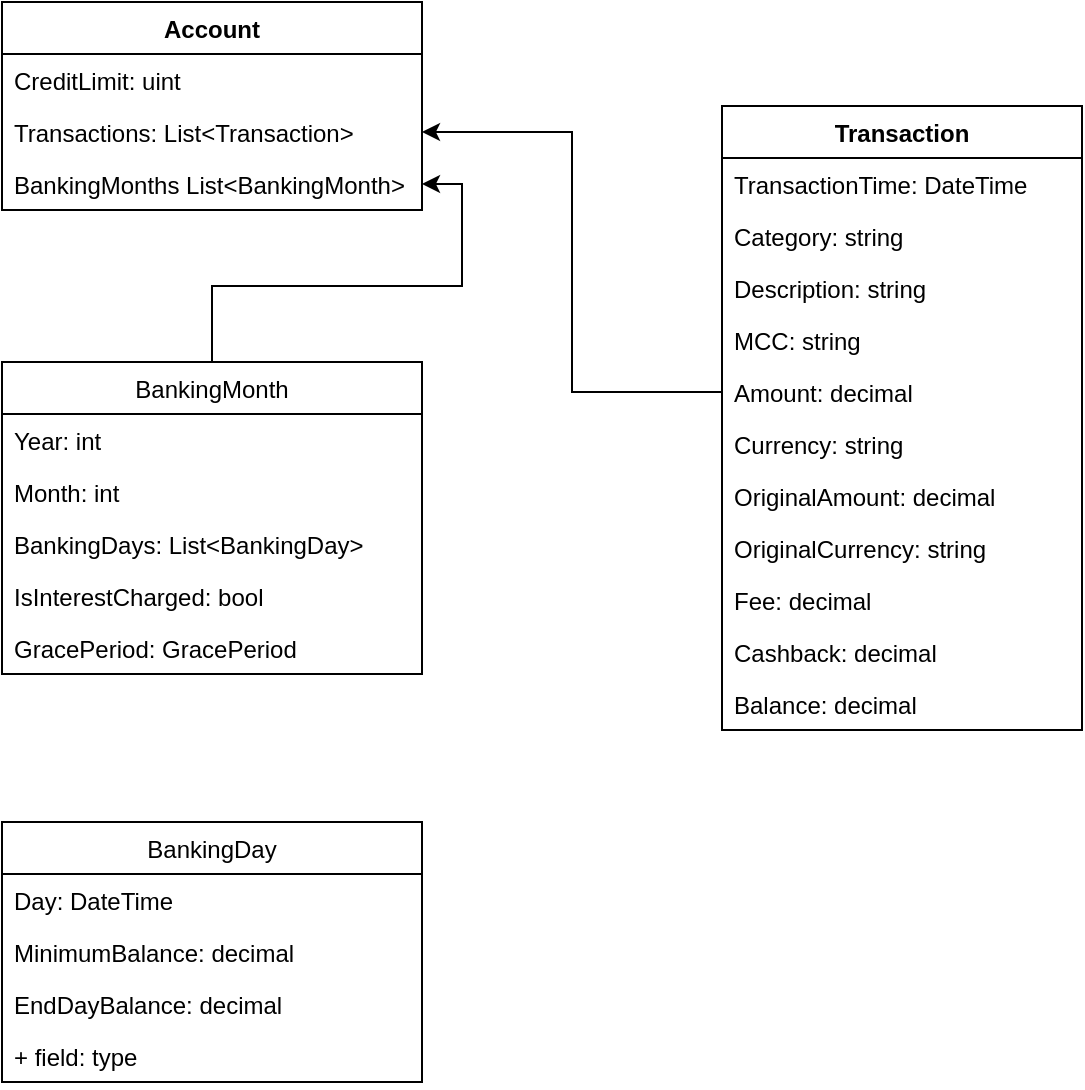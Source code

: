 <mxfile version="20.2.3" type="github">
  <diagram id="C5RBs43oDa-KdzZeNtuy" name="Page-1">
    <mxGraphModel dx="981" dy="526" grid="1" gridSize="10" guides="1" tooltips="1" connect="1" arrows="1" fold="1" page="1" pageScale="1" pageWidth="827" pageHeight="1169" math="0" shadow="0">
      <root>
        <mxCell id="WIyWlLk6GJQsqaUBKTNV-0" />
        <mxCell id="WIyWlLk6GJQsqaUBKTNV-1" parent="WIyWlLk6GJQsqaUBKTNV-0" />
        <object label="Account" dfsfds="dfdfd" id="PY5nuk0INzS1up36J2bt-0">
          <mxCell style="swimlane;fontStyle=1;align=center;verticalAlign=top;childLayout=stackLayout;horizontal=1;startSize=26;horizontalStack=0;resizeParent=1;resizeParentMax=0;resizeLast=0;collapsible=1;marginBottom=0;" vertex="1" parent="WIyWlLk6GJQsqaUBKTNV-1">
            <mxGeometry x="110" y="90" width="210" height="104" as="geometry">
              <mxRectangle x="130" y="560" width="90" height="30" as="alternateBounds" />
            </mxGeometry>
          </mxCell>
        </object>
        <mxCell id="PY5nuk0INzS1up36J2bt-1" value="CreditLimit: uint" style="text;strokeColor=none;fillColor=none;align=left;verticalAlign=top;spacingLeft=4;spacingRight=4;overflow=hidden;rotatable=0;points=[[0,0.5],[1,0.5]];portConstraint=eastwest;" vertex="1" parent="PY5nuk0INzS1up36J2bt-0">
          <mxGeometry y="26" width="210" height="26" as="geometry" />
        </mxCell>
        <mxCell id="PY5nuk0INzS1up36J2bt-10" value="Transactions: List&lt;Transaction&gt;" style="text;strokeColor=none;fillColor=none;align=left;verticalAlign=top;spacingLeft=4;spacingRight=4;overflow=hidden;rotatable=0;points=[[0,0.5],[1,0.5]];portConstraint=eastwest;" vertex="1" parent="PY5nuk0INzS1up36J2bt-0">
          <mxGeometry y="52" width="210" height="26" as="geometry" />
        </mxCell>
        <mxCell id="PY5nuk0INzS1up36J2bt-11" value="BankingMonths List&lt;BankingMonth&gt;" style="text;strokeColor=none;fillColor=none;align=left;verticalAlign=top;spacingLeft=4;spacingRight=4;overflow=hidden;rotatable=0;points=[[0,0.5],[1,0.5]];portConstraint=eastwest;" vertex="1" parent="PY5nuk0INzS1up36J2bt-0">
          <mxGeometry y="78" width="210" height="26" as="geometry" />
        </mxCell>
        <mxCell id="PY5nuk0INzS1up36J2bt-12" value="Transaction" style="swimlane;fontStyle=1;childLayout=stackLayout;horizontal=1;startSize=26;fillColor=none;horizontalStack=0;resizeParent=1;resizeParentMax=0;resizeLast=0;collapsible=1;marginBottom=0;" vertex="1" parent="WIyWlLk6GJQsqaUBKTNV-1">
          <mxGeometry x="470" y="142" width="180" height="312" as="geometry" />
        </mxCell>
        <mxCell id="PY5nuk0INzS1up36J2bt-13" value="TransactionTime: DateTime    " style="text;strokeColor=none;fillColor=none;align=left;verticalAlign=top;spacingLeft=4;spacingRight=4;overflow=hidden;rotatable=0;points=[[0,0.5],[1,0.5]];portConstraint=eastwest;" vertex="1" parent="PY5nuk0INzS1up36J2bt-12">
          <mxGeometry y="26" width="180" height="26" as="geometry" />
        </mxCell>
        <mxCell id="PY5nuk0INzS1up36J2bt-14" value="Category: string" style="text;strokeColor=none;fillColor=none;align=left;verticalAlign=top;spacingLeft=4;spacingRight=4;overflow=hidden;rotatable=0;points=[[0,0.5],[1,0.5]];portConstraint=eastwest;" vertex="1" parent="PY5nuk0INzS1up36J2bt-12">
          <mxGeometry y="52" width="180" height="26" as="geometry" />
        </mxCell>
        <mxCell id="PY5nuk0INzS1up36J2bt-15" value="Description: string" style="text;strokeColor=none;fillColor=none;align=left;verticalAlign=top;spacingLeft=4;spacingRight=4;overflow=hidden;rotatable=0;points=[[0,0.5],[1,0.5]];portConstraint=eastwest;" vertex="1" parent="PY5nuk0INzS1up36J2bt-12">
          <mxGeometry y="78" width="180" height="26" as="geometry" />
        </mxCell>
        <mxCell id="PY5nuk0INzS1up36J2bt-24" value="MCC: string" style="text;strokeColor=none;fillColor=none;align=left;verticalAlign=top;spacingLeft=4;spacingRight=4;overflow=hidden;rotatable=0;points=[[0,0.5],[1,0.5]];portConstraint=eastwest;" vertex="1" parent="PY5nuk0INzS1up36J2bt-12">
          <mxGeometry y="104" width="180" height="26" as="geometry" />
        </mxCell>
        <mxCell id="PY5nuk0INzS1up36J2bt-25" value="Amount: decimal" style="text;strokeColor=none;fillColor=none;align=left;verticalAlign=top;spacingLeft=4;spacingRight=4;overflow=hidden;rotatable=0;points=[[0,0.5],[1,0.5]];portConstraint=eastwest;" vertex="1" parent="PY5nuk0INzS1up36J2bt-12">
          <mxGeometry y="130" width="180" height="26" as="geometry" />
        </mxCell>
        <mxCell id="PY5nuk0INzS1up36J2bt-26" value="Currency: string" style="text;strokeColor=none;fillColor=none;align=left;verticalAlign=top;spacingLeft=4;spacingRight=4;overflow=hidden;rotatable=0;points=[[0,0.5],[1,0.5]];portConstraint=eastwest;" vertex="1" parent="PY5nuk0INzS1up36J2bt-12">
          <mxGeometry y="156" width="180" height="26" as="geometry" />
        </mxCell>
        <mxCell id="PY5nuk0INzS1up36J2bt-27" value="OriginalAmount: decimal" style="text;strokeColor=none;fillColor=none;align=left;verticalAlign=top;spacingLeft=4;spacingRight=4;overflow=hidden;rotatable=0;points=[[0,0.5],[1,0.5]];portConstraint=eastwest;" vertex="1" parent="PY5nuk0INzS1up36J2bt-12">
          <mxGeometry y="182" width="180" height="26" as="geometry" />
        </mxCell>
        <mxCell id="PY5nuk0INzS1up36J2bt-28" value="OriginalCurrency: string" style="text;strokeColor=none;fillColor=none;align=left;verticalAlign=top;spacingLeft=4;spacingRight=4;overflow=hidden;rotatable=0;points=[[0,0.5],[1,0.5]];portConstraint=eastwest;" vertex="1" parent="PY5nuk0INzS1up36J2bt-12">
          <mxGeometry y="208" width="180" height="26" as="geometry" />
        </mxCell>
        <mxCell id="PY5nuk0INzS1up36J2bt-29" value="Fee: decimal" style="text;strokeColor=none;fillColor=none;align=left;verticalAlign=top;spacingLeft=4;spacingRight=4;overflow=hidden;rotatable=0;points=[[0,0.5],[1,0.5]];portConstraint=eastwest;" vertex="1" parent="PY5nuk0INzS1up36J2bt-12">
          <mxGeometry y="234" width="180" height="26" as="geometry" />
        </mxCell>
        <mxCell id="PY5nuk0INzS1up36J2bt-30" value="Cashback: decimal" style="text;strokeColor=none;fillColor=none;align=left;verticalAlign=top;spacingLeft=4;spacingRight=4;overflow=hidden;rotatable=0;points=[[0,0.5],[1,0.5]];portConstraint=eastwest;" vertex="1" parent="PY5nuk0INzS1up36J2bt-12">
          <mxGeometry y="260" width="180" height="26" as="geometry" />
        </mxCell>
        <mxCell id="PY5nuk0INzS1up36J2bt-31" value="Balance: decimal" style="text;strokeColor=none;fillColor=none;align=left;verticalAlign=top;spacingLeft=4;spacingRight=4;overflow=hidden;rotatable=0;points=[[0,0.5],[1,0.5]];portConstraint=eastwest;" vertex="1" parent="PY5nuk0INzS1up36J2bt-12">
          <mxGeometry y="286" width="180" height="26" as="geometry" />
        </mxCell>
        <mxCell id="PY5nuk0INzS1up36J2bt-41" value="" style="edgeStyle=orthogonalEdgeStyle;rounded=0;orthogonalLoop=1;jettySize=auto;html=1;" edge="1" parent="WIyWlLk6GJQsqaUBKTNV-1" source="PY5nuk0INzS1up36J2bt-35" target="PY5nuk0INzS1up36J2bt-11">
          <mxGeometry relative="1" as="geometry" />
        </mxCell>
        <mxCell id="PY5nuk0INzS1up36J2bt-35" value="BankingMonth" style="swimlane;fontStyle=0;childLayout=stackLayout;horizontal=1;startSize=26;fillColor=none;horizontalStack=0;resizeParent=1;resizeParentMax=0;resizeLast=0;collapsible=1;marginBottom=0;" vertex="1" parent="WIyWlLk6GJQsqaUBKTNV-1">
          <mxGeometry x="110" y="270" width="210" height="156" as="geometry" />
        </mxCell>
        <mxCell id="PY5nuk0INzS1up36J2bt-66" value="Year: int" style="text;strokeColor=none;fillColor=none;align=left;verticalAlign=top;spacingLeft=4;spacingRight=4;overflow=hidden;rotatable=0;points=[[0,0.5],[1,0.5]];portConstraint=eastwest;" vertex="1" parent="PY5nuk0INzS1up36J2bt-35">
          <mxGeometry y="26" width="210" height="26" as="geometry" />
        </mxCell>
        <mxCell id="PY5nuk0INzS1up36J2bt-65" value="Month: int" style="text;strokeColor=none;fillColor=none;align=left;verticalAlign=top;spacingLeft=4;spacingRight=4;overflow=hidden;rotatable=0;points=[[0,0.5],[1,0.5]];portConstraint=eastwest;" vertex="1" parent="PY5nuk0INzS1up36J2bt-35">
          <mxGeometry y="52" width="210" height="26" as="geometry" />
        </mxCell>
        <mxCell id="PY5nuk0INzS1up36J2bt-36" value="BankingDays: List&lt;BankingDay&gt;" style="text;strokeColor=none;fillColor=none;align=left;verticalAlign=top;spacingLeft=4;spacingRight=4;overflow=hidden;rotatable=0;points=[[0,0.5],[1,0.5]];portConstraint=eastwest;" vertex="1" parent="PY5nuk0INzS1up36J2bt-35">
          <mxGeometry y="78" width="210" height="26" as="geometry" />
        </mxCell>
        <mxCell id="PY5nuk0INzS1up36J2bt-37" value="IsInterestCharged: bool" style="text;strokeColor=none;fillColor=none;align=left;verticalAlign=top;spacingLeft=4;spacingRight=4;overflow=hidden;rotatable=0;points=[[0,0.5],[1,0.5]];portConstraint=eastwest;" vertex="1" parent="PY5nuk0INzS1up36J2bt-35">
          <mxGeometry y="104" width="210" height="26" as="geometry" />
        </mxCell>
        <mxCell id="PY5nuk0INzS1up36J2bt-38" value="GracePeriod: GracePeriod" style="text;strokeColor=none;fillColor=none;align=left;verticalAlign=top;spacingLeft=4;spacingRight=4;overflow=hidden;rotatable=0;points=[[0,0.5],[1,0.5]];portConstraint=eastwest;" vertex="1" parent="PY5nuk0INzS1up36J2bt-35">
          <mxGeometry y="130" width="210" height="26" as="geometry" />
        </mxCell>
        <mxCell id="PY5nuk0INzS1up36J2bt-60" style="edgeStyle=orthogonalEdgeStyle;rounded=0;orthogonalLoop=1;jettySize=auto;html=1;exitX=0;exitY=0.5;exitDx=0;exitDy=0;entryX=1;entryY=0.5;entryDx=0;entryDy=0;" edge="1" parent="WIyWlLk6GJQsqaUBKTNV-1" source="PY5nuk0INzS1up36J2bt-25" target="PY5nuk0INzS1up36J2bt-10">
          <mxGeometry relative="1" as="geometry" />
        </mxCell>
        <mxCell id="PY5nuk0INzS1up36J2bt-61" value="BankingDay" style="swimlane;fontStyle=0;childLayout=stackLayout;horizontal=1;startSize=26;fillColor=none;horizontalStack=0;resizeParent=1;resizeParentMax=0;resizeLast=0;collapsible=1;marginBottom=0;" vertex="1" parent="WIyWlLk6GJQsqaUBKTNV-1">
          <mxGeometry x="110" y="500" width="210" height="130" as="geometry" />
        </mxCell>
        <mxCell id="PY5nuk0INzS1up36J2bt-62" value="Day: DateTime" style="text;strokeColor=none;fillColor=none;align=left;verticalAlign=top;spacingLeft=4;spacingRight=4;overflow=hidden;rotatable=0;points=[[0,0.5],[1,0.5]];portConstraint=eastwest;" vertex="1" parent="PY5nuk0INzS1up36J2bt-61">
          <mxGeometry y="26" width="210" height="26" as="geometry" />
        </mxCell>
        <mxCell id="PY5nuk0INzS1up36J2bt-63" value="MinimumBalance: decimal" style="text;strokeColor=none;fillColor=none;align=left;verticalAlign=top;spacingLeft=4;spacingRight=4;overflow=hidden;rotatable=0;points=[[0,0.5],[1,0.5]];portConstraint=eastwest;" vertex="1" parent="PY5nuk0INzS1up36J2bt-61">
          <mxGeometry y="52" width="210" height="26" as="geometry" />
        </mxCell>
        <mxCell id="PY5nuk0INzS1up36J2bt-67" value="EndDayBalance: decimal" style="text;strokeColor=none;fillColor=none;align=left;verticalAlign=top;spacingLeft=4;spacingRight=4;overflow=hidden;rotatable=0;points=[[0,0.5],[1,0.5]];portConstraint=eastwest;" vertex="1" parent="PY5nuk0INzS1up36J2bt-61">
          <mxGeometry y="78" width="210" height="26" as="geometry" />
        </mxCell>
        <mxCell id="PY5nuk0INzS1up36J2bt-64" value="+ field: type" style="text;strokeColor=none;fillColor=none;align=left;verticalAlign=top;spacingLeft=4;spacingRight=4;overflow=hidden;rotatable=0;points=[[0,0.5],[1,0.5]];portConstraint=eastwest;" vertex="1" parent="PY5nuk0INzS1up36J2bt-61">
          <mxGeometry y="104" width="210" height="26" as="geometry" />
        </mxCell>
      </root>
    </mxGraphModel>
  </diagram>
</mxfile>
